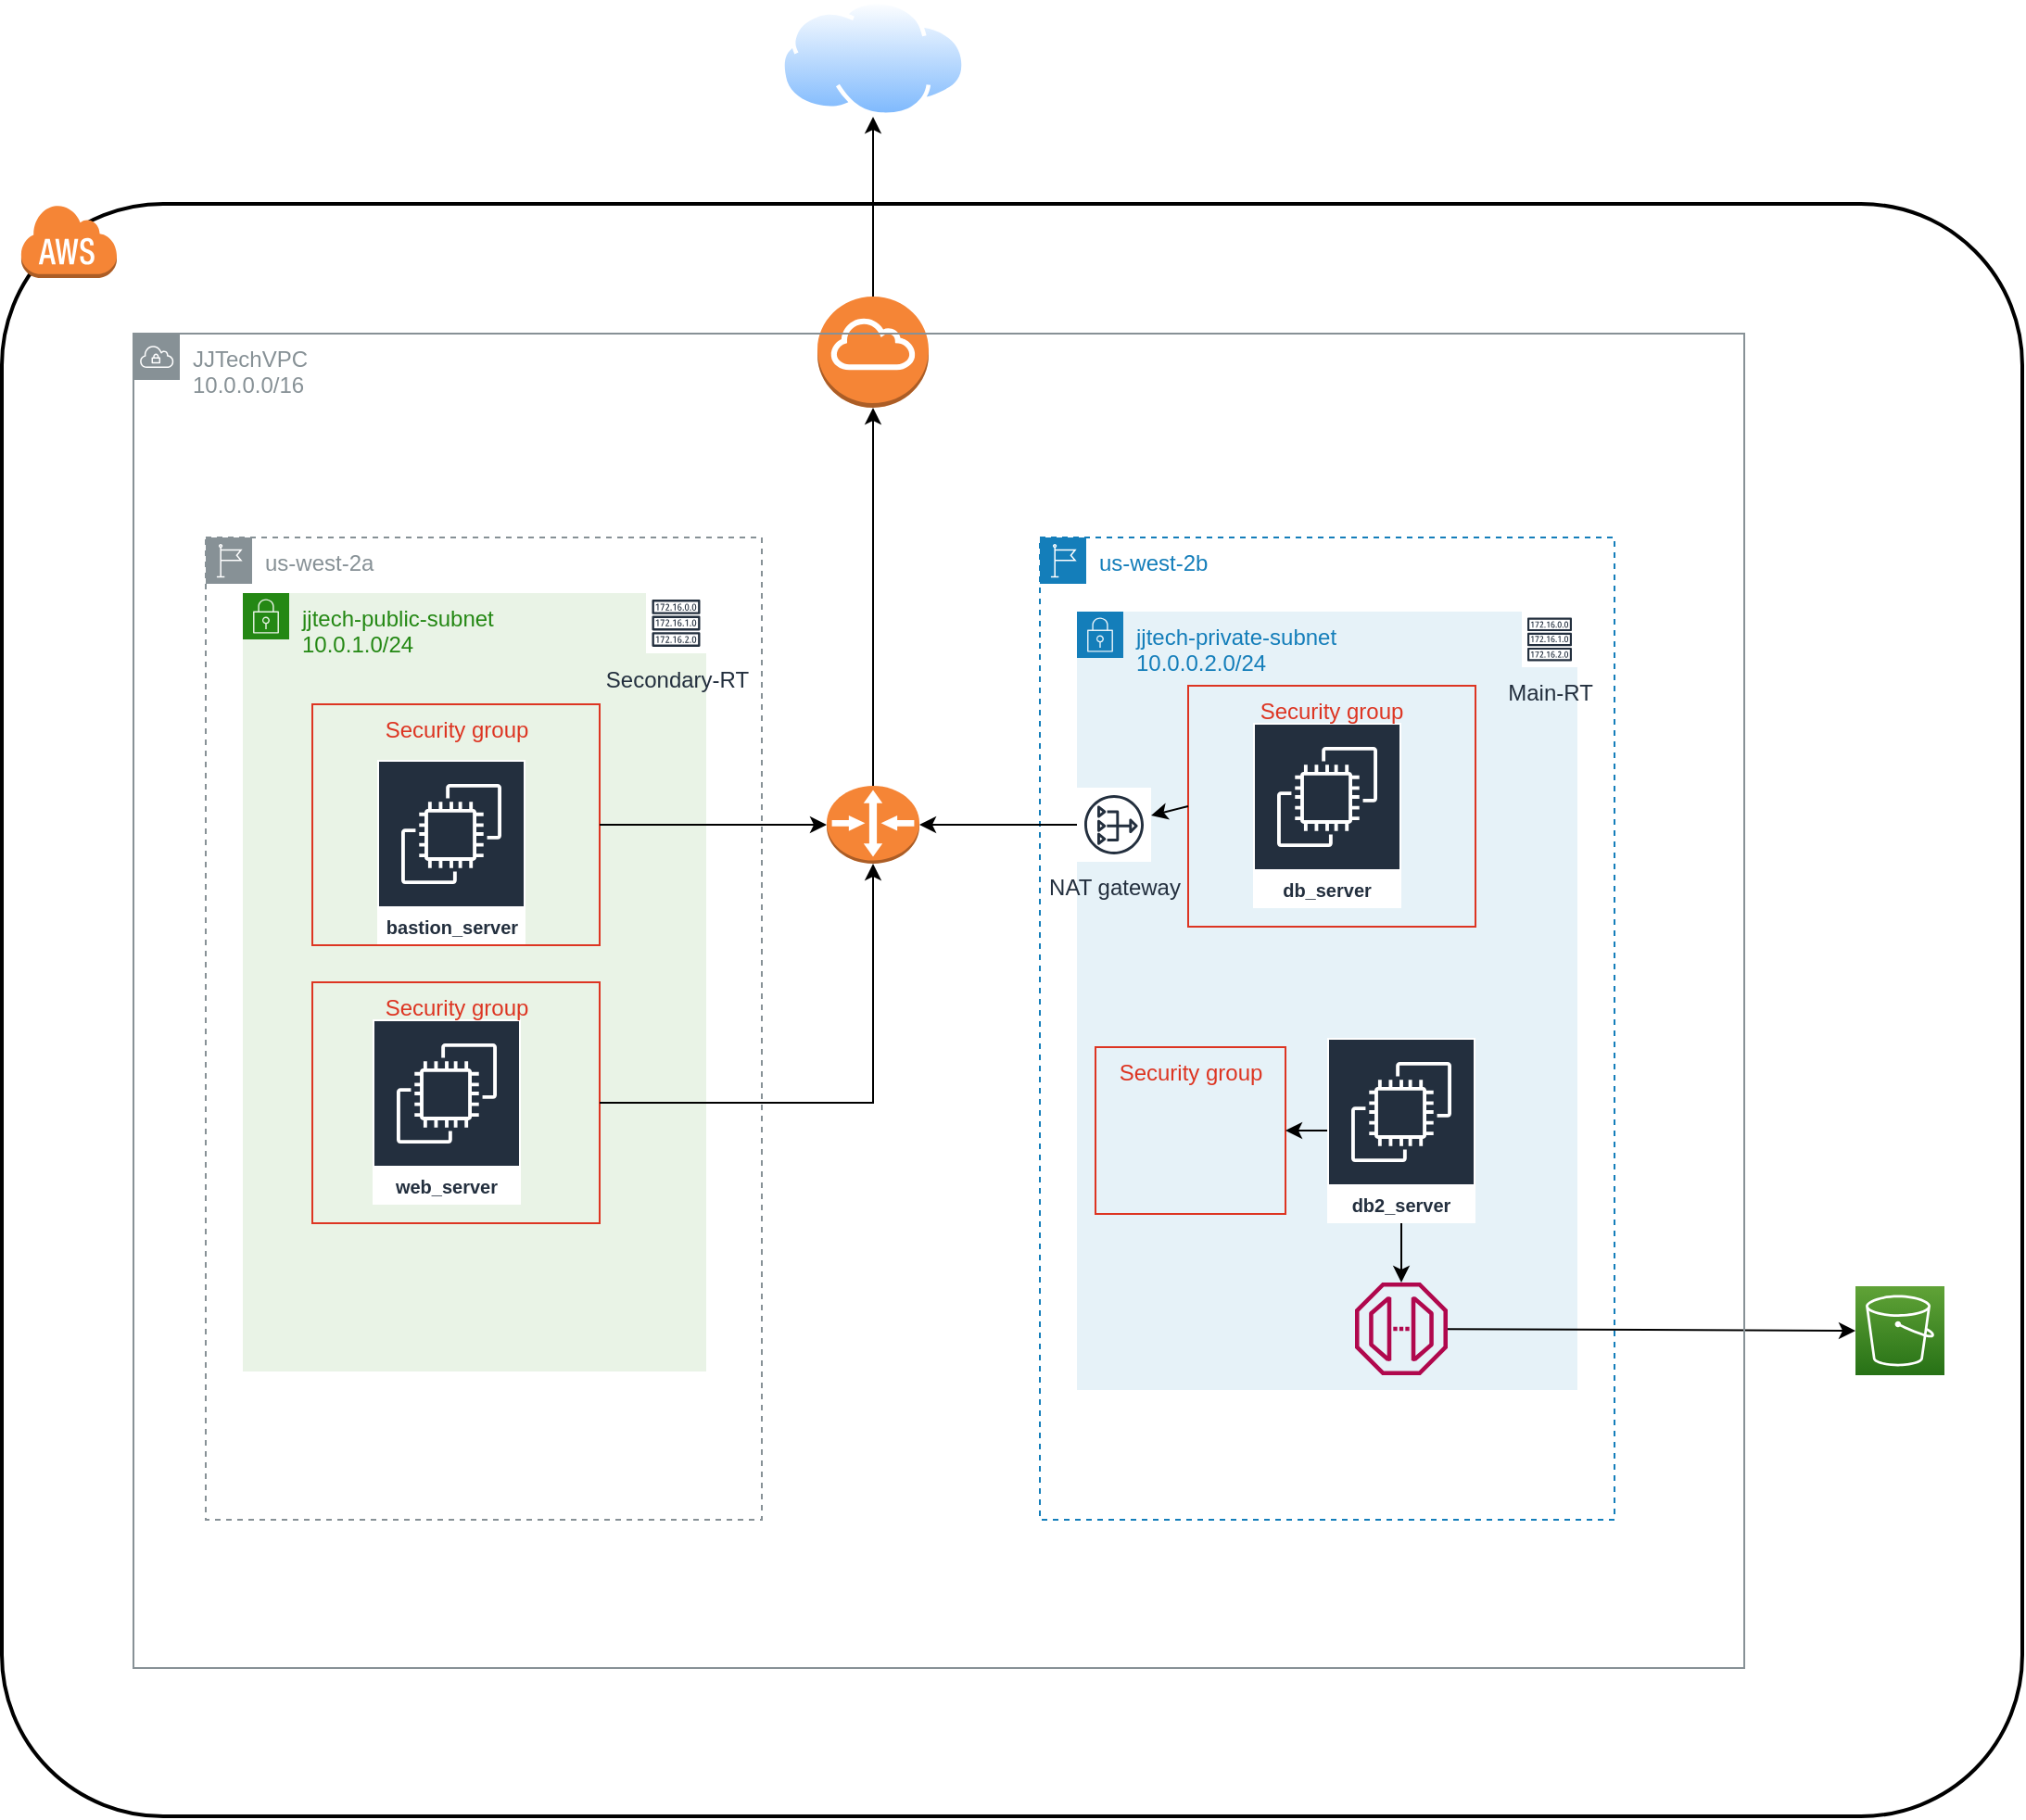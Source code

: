 <mxfile version="21.1.1" type="github">
  <diagram name="Page-1" id="FlXGpaMvMfnpYNHrdUui">
    <mxGraphModel dx="1854" dy="2070" grid="1" gridSize="10" guides="1" tooltips="1" connect="1" arrows="1" fold="1" page="1" pageScale="1" pageWidth="850" pageHeight="1100" math="0" shadow="0">
      <root>
        <mxCell id="0" />
        <mxCell id="1" parent="0" />
        <mxCell id="XkaDaetYt2hKmNy3NZ-C-1" value="" style="rounded=1;arcSize=10;dashed=0;fillColor=none;gradientColor=none;strokeWidth=2;" vertex="1" parent="1">
          <mxGeometry x="50" y="-10" width="1090" height="870" as="geometry" />
        </mxCell>
        <mxCell id="XkaDaetYt2hKmNy3NZ-C-2" value="" style="dashed=0;html=1;shape=mxgraph.aws3.cloud;fillColor=#F58536;gradientColor=none;dashed=0;" vertex="1" parent="1">
          <mxGeometry x="60" y="-10" width="52" height="40" as="geometry" />
        </mxCell>
        <mxCell id="XkaDaetYt2hKmNy3NZ-C-3" value="us-west-2b" style="points=[[0,0],[0.25,0],[0.5,0],[0.75,0],[1,0],[1,0.25],[1,0.5],[1,0.75],[1,1],[0.75,1],[0.5,1],[0.25,1],[0,1],[0,0.75],[0,0.5],[0,0.25]];outlineConnect=0;gradientColor=none;html=1;whiteSpace=wrap;fontSize=12;fontStyle=0;container=1;pointerEvents=0;collapsible=0;recursiveResize=0;shape=mxgraph.aws4.group;grIcon=mxgraph.aws4.group_region;strokeColor=#147EBA;fillColor=none;verticalAlign=top;align=left;spacingLeft=30;fontColor=#147EBA;dashed=1;" vertex="1" parent="1">
          <mxGeometry x="610" y="170" width="310" height="530" as="geometry" />
        </mxCell>
        <mxCell id="XkaDaetYt2hKmNy3NZ-C-4" value="jjtech-private-subnet&lt;br&gt;10.0.0.2.0/24&lt;br&gt;" style="points=[[0,0],[0.25,0],[0.5,0],[0.75,0],[1,0],[1,0.25],[1,0.5],[1,0.75],[1,1],[0.75,1],[0.5,1],[0.25,1],[0,1],[0,0.75],[0,0.5],[0,0.25]];outlineConnect=0;gradientColor=none;html=1;whiteSpace=wrap;fontSize=12;fontStyle=0;container=1;pointerEvents=0;collapsible=0;recursiveResize=0;shape=mxgraph.aws4.group;grIcon=mxgraph.aws4.group_security_group;grStroke=0;strokeColor=#147EBA;fillColor=#E6F2F8;verticalAlign=top;align=left;spacingLeft=30;fontColor=#147EBA;dashed=0;" vertex="1" parent="XkaDaetYt2hKmNy3NZ-C-3">
          <mxGeometry x="20" y="40" width="270" height="420" as="geometry" />
        </mxCell>
        <mxCell id="XkaDaetYt2hKmNy3NZ-C-5" value="db_server" style="sketch=0;outlineConnect=0;fontColor=#232F3E;gradientColor=none;strokeColor=#ffffff;fillColor=#232F3E;dashed=0;verticalLabelPosition=middle;verticalAlign=bottom;align=center;html=1;whiteSpace=wrap;fontSize=10;fontStyle=1;spacing=3;shape=mxgraph.aws4.productIcon;prIcon=mxgraph.aws4.ec2;" vertex="1" parent="XkaDaetYt2hKmNy3NZ-C-4">
          <mxGeometry x="95" y="60" width="80" height="100" as="geometry" />
        </mxCell>
        <mxCell id="XkaDaetYt2hKmNy3NZ-C-6" value="db2_server" style="sketch=0;outlineConnect=0;fontColor=#232F3E;gradientColor=none;strokeColor=#ffffff;fillColor=#232F3E;dashed=0;verticalLabelPosition=middle;verticalAlign=bottom;align=center;html=1;whiteSpace=wrap;fontSize=10;fontStyle=1;spacing=3;shape=mxgraph.aws4.productIcon;prIcon=mxgraph.aws4.ec2;" vertex="1" parent="XkaDaetYt2hKmNy3NZ-C-4">
          <mxGeometry x="135" y="230" width="80" height="100" as="geometry" />
        </mxCell>
        <mxCell id="XkaDaetYt2hKmNy3NZ-C-7" value="Security group" style="fillColor=none;strokeColor=#DD3522;verticalAlign=top;fontStyle=0;fontColor=#DD3522;whiteSpace=wrap;html=1;" vertex="1" parent="XkaDaetYt2hKmNy3NZ-C-4">
          <mxGeometry x="60" y="40" width="155" height="130" as="geometry" />
        </mxCell>
        <mxCell id="XkaDaetYt2hKmNy3NZ-C-8" value="Security group" style="fillColor=none;strokeColor=#DD3522;verticalAlign=top;fontStyle=0;fontColor=#DD3522;whiteSpace=wrap;html=1;" vertex="1" parent="XkaDaetYt2hKmNy3NZ-C-4">
          <mxGeometry x="10" y="235" width="102.5" height="90" as="geometry" />
        </mxCell>
        <mxCell id="XkaDaetYt2hKmNy3NZ-C-9" value="NAT gateway" style="sketch=0;outlineConnect=0;fontColor=#232F3E;gradientColor=none;strokeColor=#232F3E;fillColor=#ffffff;dashed=0;verticalLabelPosition=bottom;verticalAlign=top;align=center;html=1;fontSize=12;fontStyle=0;aspect=fixed;shape=mxgraph.aws4.resourceIcon;resIcon=mxgraph.aws4.nat_gateway;" vertex="1" parent="XkaDaetYt2hKmNy3NZ-C-4">
          <mxGeometry y="95" width="40" height="40" as="geometry" />
        </mxCell>
        <mxCell id="XkaDaetYt2hKmNy3NZ-C-10" value="" style="endArrow=classic;html=1;rounded=0;exitX=0;exitY=0.5;exitDx=0;exitDy=0;" edge="1" parent="XkaDaetYt2hKmNy3NZ-C-4" source="XkaDaetYt2hKmNy3NZ-C-7" target="XkaDaetYt2hKmNy3NZ-C-9">
          <mxGeometry width="50" height="50" relative="1" as="geometry">
            <mxPoint x="-100" y="140" as="sourcePoint" />
            <mxPoint x="-50" y="90" as="targetPoint" />
          </mxGeometry>
        </mxCell>
        <mxCell id="XkaDaetYt2hKmNy3NZ-C-11" value="" style="sketch=0;outlineConnect=0;fontColor=#232F3E;gradientColor=none;fillColor=#B0084D;strokeColor=none;dashed=0;verticalLabelPosition=bottom;verticalAlign=top;align=center;html=1;fontSize=12;fontStyle=0;aspect=fixed;pointerEvents=1;shape=mxgraph.aws4.endpoint;" vertex="1" parent="XkaDaetYt2hKmNy3NZ-C-4">
          <mxGeometry x="150" y="362" width="50" height="50" as="geometry" />
        </mxCell>
        <mxCell id="XkaDaetYt2hKmNy3NZ-C-12" value="" style="endArrow=classic;html=1;rounded=0;" edge="1" parent="XkaDaetYt2hKmNy3NZ-C-4" source="XkaDaetYt2hKmNy3NZ-C-6" target="XkaDaetYt2hKmNy3NZ-C-11">
          <mxGeometry width="50" height="50" relative="1" as="geometry">
            <mxPoint x="-100" y="140" as="sourcePoint" />
            <mxPoint x="-50" y="90" as="targetPoint" />
          </mxGeometry>
        </mxCell>
        <mxCell id="XkaDaetYt2hKmNy3NZ-C-13" value="" style="endArrow=classic;html=1;rounded=0;entryX=1;entryY=0.5;entryDx=0;entryDy=0;" edge="1" parent="XkaDaetYt2hKmNy3NZ-C-4" source="XkaDaetYt2hKmNy3NZ-C-6" target="XkaDaetYt2hKmNy3NZ-C-8">
          <mxGeometry width="50" height="50" relative="1" as="geometry">
            <mxPoint x="-100" y="170" as="sourcePoint" />
            <mxPoint x="-50" y="120" as="targetPoint" />
          </mxGeometry>
        </mxCell>
        <mxCell id="XkaDaetYt2hKmNy3NZ-C-14" value="us-west-2a" style="sketch=0;outlineConnect=0;gradientColor=none;html=1;whiteSpace=wrap;fontSize=12;fontStyle=0;shape=mxgraph.aws4.group;grIcon=mxgraph.aws4.group_region;strokeColor=#879196;fillColor=none;verticalAlign=top;align=left;spacingLeft=30;fontColor=#879196;dashed=1;" vertex="1" parent="1">
          <mxGeometry x="160" y="170" width="300" height="530" as="geometry" />
        </mxCell>
        <mxCell id="XkaDaetYt2hKmNy3NZ-C-15" value="jjtech-public-subnet&lt;br&gt;10.0.1.0/24" style="points=[[0,0],[0.25,0],[0.5,0],[0.75,0],[1,0],[1,0.25],[1,0.5],[1,0.75],[1,1],[0.75,1],[0.5,1],[0.25,1],[0,1],[0,0.75],[0,0.5],[0,0.25]];outlineConnect=0;gradientColor=none;html=1;whiteSpace=wrap;fontSize=12;fontStyle=0;container=1;pointerEvents=0;collapsible=0;recursiveResize=0;shape=mxgraph.aws4.group;grIcon=mxgraph.aws4.group_security_group;grStroke=0;strokeColor=#248814;fillColor=#E9F3E6;verticalAlign=top;align=left;spacingLeft=30;fontColor=#248814;dashed=0;" vertex="1" parent="1">
          <mxGeometry x="180" y="200" width="250" height="420" as="geometry" />
        </mxCell>
        <mxCell id="XkaDaetYt2hKmNy3NZ-C-16" value="web_server" style="sketch=0;outlineConnect=0;fontColor=#232F3E;gradientColor=none;strokeColor=#ffffff;fillColor=#232F3E;dashed=0;verticalLabelPosition=middle;verticalAlign=bottom;align=center;html=1;whiteSpace=wrap;fontSize=10;fontStyle=1;spacing=3;shape=mxgraph.aws4.productIcon;prIcon=mxgraph.aws4.ec2;" vertex="1" parent="XkaDaetYt2hKmNy3NZ-C-15">
          <mxGeometry x="70" y="230" width="80" height="100" as="geometry" />
        </mxCell>
        <mxCell id="XkaDaetYt2hKmNy3NZ-C-17" value="Security group" style="fillColor=none;strokeColor=#DD3522;verticalAlign=top;fontStyle=0;fontColor=#DD3522;whiteSpace=wrap;html=1;" vertex="1" parent="XkaDaetYt2hKmNy3NZ-C-15">
          <mxGeometry x="37.5" y="210" width="155" height="130" as="geometry" />
        </mxCell>
        <mxCell id="XkaDaetYt2hKmNy3NZ-C-18" value="Secondary-RT" style="sketch=0;outlineConnect=0;fontColor=#232F3E;gradientColor=none;strokeColor=#232F3E;fillColor=#ffffff;dashed=0;verticalLabelPosition=bottom;verticalAlign=top;align=center;html=1;fontSize=12;fontStyle=0;aspect=fixed;shape=mxgraph.aws4.resourceIcon;resIcon=mxgraph.aws4.route_table;" vertex="1" parent="XkaDaetYt2hKmNy3NZ-C-15">
          <mxGeometry x="217.5" width="32.5" height="32.5" as="geometry" />
        </mxCell>
        <mxCell id="XkaDaetYt2hKmNy3NZ-C-19" value="bastion_server" style="sketch=0;outlineConnect=0;fontColor=#232F3E;gradientColor=none;strokeColor=#ffffff;fillColor=#232F3E;dashed=0;verticalLabelPosition=middle;verticalAlign=bottom;align=center;html=1;whiteSpace=wrap;fontSize=10;fontStyle=1;spacing=3;shape=mxgraph.aws4.productIcon;prIcon=mxgraph.aws4.ec2;" vertex="1" parent="XkaDaetYt2hKmNy3NZ-C-15">
          <mxGeometry x="72.5" y="90" width="80" height="100" as="geometry" />
        </mxCell>
        <mxCell id="XkaDaetYt2hKmNy3NZ-C-20" value="Security group" style="fillColor=none;strokeColor=#DD3522;verticalAlign=top;fontStyle=0;fontColor=#DD3522;whiteSpace=wrap;html=1;" vertex="1" parent="XkaDaetYt2hKmNy3NZ-C-15">
          <mxGeometry x="37.5" y="60" width="155" height="130" as="geometry" />
        </mxCell>
        <mxCell id="XkaDaetYt2hKmNy3NZ-C-21" value="" style="sketch=0;points=[[0,0,0],[0.25,0,0],[0.5,0,0],[0.75,0,0],[1,0,0],[0,1,0],[0.25,1,0],[0.5,1,0],[0.75,1,0],[1,1,0],[0,0.25,0],[0,0.5,0],[0,0.75,0],[1,0.25,0],[1,0.5,0],[1,0.75,0]];outlineConnect=0;fontColor=#232F3E;gradientColor=#60A337;gradientDirection=north;fillColor=#277116;strokeColor=#ffffff;dashed=0;verticalLabelPosition=bottom;verticalAlign=top;align=center;html=1;fontSize=12;fontStyle=0;aspect=fixed;shape=mxgraph.aws4.resourceIcon;resIcon=mxgraph.aws4.s3;" vertex="1" parent="1">
          <mxGeometry x="1050" y="574" width="48" height="48" as="geometry" />
        </mxCell>
        <mxCell id="XkaDaetYt2hKmNy3NZ-C-22" value="" style="outlineConnect=0;dashed=0;verticalLabelPosition=bottom;verticalAlign=top;align=center;html=1;shape=mxgraph.aws3.internet_gateway;fillColor=#F58536;gradientColor=none;" vertex="1" parent="1">
          <mxGeometry x="490" y="40" width="60" height="60" as="geometry" />
        </mxCell>
        <mxCell id="XkaDaetYt2hKmNy3NZ-C-23" value="" style="image;aspect=fixed;perimeter=ellipsePerimeter;html=1;align=center;shadow=0;dashed=0;spacingTop=3;image=img/lib/active_directory/internet_cloud.svg;" vertex="1" parent="1">
          <mxGeometry x="470" y="-120" width="100" height="63" as="geometry" />
        </mxCell>
        <mxCell id="XkaDaetYt2hKmNy3NZ-C-24" value="" style="endArrow=classic;html=1;rounded=0;exitX=0.5;exitY=0;exitDx=0;exitDy=0;exitPerimeter=0;" edge="1" parent="1" source="XkaDaetYt2hKmNy3NZ-C-22" target="XkaDaetYt2hKmNy3NZ-C-23">
          <mxGeometry width="50" height="50" relative="1" as="geometry">
            <mxPoint x="540" y="300" as="sourcePoint" />
            <mxPoint x="590" y="250" as="targetPoint" />
          </mxGeometry>
        </mxCell>
        <mxCell id="XkaDaetYt2hKmNy3NZ-C-25" value="" style="outlineConnect=0;dashed=0;verticalLabelPosition=bottom;verticalAlign=top;align=center;html=1;shape=mxgraph.aws3.router;fillColor=#F58536;gradientColor=none;" vertex="1" parent="1">
          <mxGeometry x="495" y="304" width="50" height="42" as="geometry" />
        </mxCell>
        <mxCell id="XkaDaetYt2hKmNy3NZ-C-26" value="Main-RT" style="sketch=0;outlineConnect=0;fontColor=#232F3E;gradientColor=none;strokeColor=#232F3E;fillColor=#ffffff;dashed=0;verticalLabelPosition=bottom;verticalAlign=top;align=center;html=1;fontSize=12;fontStyle=0;aspect=fixed;shape=mxgraph.aws4.resourceIcon;resIcon=mxgraph.aws4.route_table;" vertex="1" parent="1">
          <mxGeometry x="870" y="210" width="30" height="30" as="geometry" />
        </mxCell>
        <mxCell id="XkaDaetYt2hKmNy3NZ-C-27" value="" style="endArrow=classic;html=1;rounded=0;exitX=1;exitY=0.5;exitDx=0;exitDy=0;" edge="1" parent="1" source="XkaDaetYt2hKmNy3NZ-C-20" target="XkaDaetYt2hKmNy3NZ-C-25">
          <mxGeometry width="50" height="50" relative="1" as="geometry">
            <mxPoint x="540" y="300" as="sourcePoint" />
            <mxPoint x="590" y="250" as="targetPoint" />
          </mxGeometry>
        </mxCell>
        <mxCell id="XkaDaetYt2hKmNy3NZ-C-28" value="" style="endArrow=classic;html=1;rounded=0;exitX=0.5;exitY=0;exitDx=0;exitDy=0;exitPerimeter=0;" edge="1" parent="1" source="XkaDaetYt2hKmNy3NZ-C-25" target="XkaDaetYt2hKmNy3NZ-C-22">
          <mxGeometry width="50" height="50" relative="1" as="geometry">
            <mxPoint x="540" y="300" as="sourcePoint" />
            <mxPoint x="590" y="250" as="targetPoint" />
          </mxGeometry>
        </mxCell>
        <mxCell id="XkaDaetYt2hKmNy3NZ-C-29" value="" style="endArrow=classic;html=1;rounded=0;exitX=1;exitY=0.5;exitDx=0;exitDy=0;entryX=0.5;entryY=1;entryDx=0;entryDy=0;entryPerimeter=0;" edge="1" parent="1" source="XkaDaetYt2hKmNy3NZ-C-17" target="XkaDaetYt2hKmNy3NZ-C-25">
          <mxGeometry width="50" height="50" relative="1" as="geometry">
            <mxPoint x="540" y="300" as="sourcePoint" />
            <mxPoint x="590" y="250" as="targetPoint" />
            <Array as="points">
              <mxPoint x="520" y="475" />
            </Array>
          </mxGeometry>
        </mxCell>
        <mxCell id="XkaDaetYt2hKmNy3NZ-C-30" value="" style="endArrow=classic;html=1;rounded=0;entryX=0;entryY=0.5;entryDx=0;entryDy=0;entryPerimeter=0;" edge="1" parent="1" source="XkaDaetYt2hKmNy3NZ-C-11" target="XkaDaetYt2hKmNy3NZ-C-21">
          <mxGeometry width="50" height="50" relative="1" as="geometry">
            <mxPoint x="540" y="410" as="sourcePoint" />
            <mxPoint x="590" y="360" as="targetPoint" />
          </mxGeometry>
        </mxCell>
        <mxCell id="XkaDaetYt2hKmNy3NZ-C-31" value="" style="endArrow=classic;html=1;rounded=0;entryX=1;entryY=0.5;entryDx=0;entryDy=0;entryPerimeter=0;" edge="1" parent="1" source="XkaDaetYt2hKmNy3NZ-C-9" target="XkaDaetYt2hKmNy3NZ-C-25">
          <mxGeometry width="50" height="50" relative="1" as="geometry">
            <mxPoint x="530" y="350" as="sourcePoint" />
            <mxPoint x="580" y="300" as="targetPoint" />
          </mxGeometry>
        </mxCell>
        <mxCell id="XkaDaetYt2hKmNy3NZ-C-32" value="JJTechVPC&lt;br&gt;10.0.0.0/16" style="sketch=0;outlineConnect=0;gradientColor=none;html=1;whiteSpace=wrap;fontSize=12;fontStyle=0;shape=mxgraph.aws4.group;grIcon=mxgraph.aws4.group_vpc;strokeColor=#879196;fillColor=none;verticalAlign=top;align=left;spacingLeft=30;fontColor=#879196;dashed=0;" vertex="1" parent="1">
          <mxGeometry x="121" y="60" width="869" height="720" as="geometry" />
        </mxCell>
      </root>
    </mxGraphModel>
  </diagram>
</mxfile>
